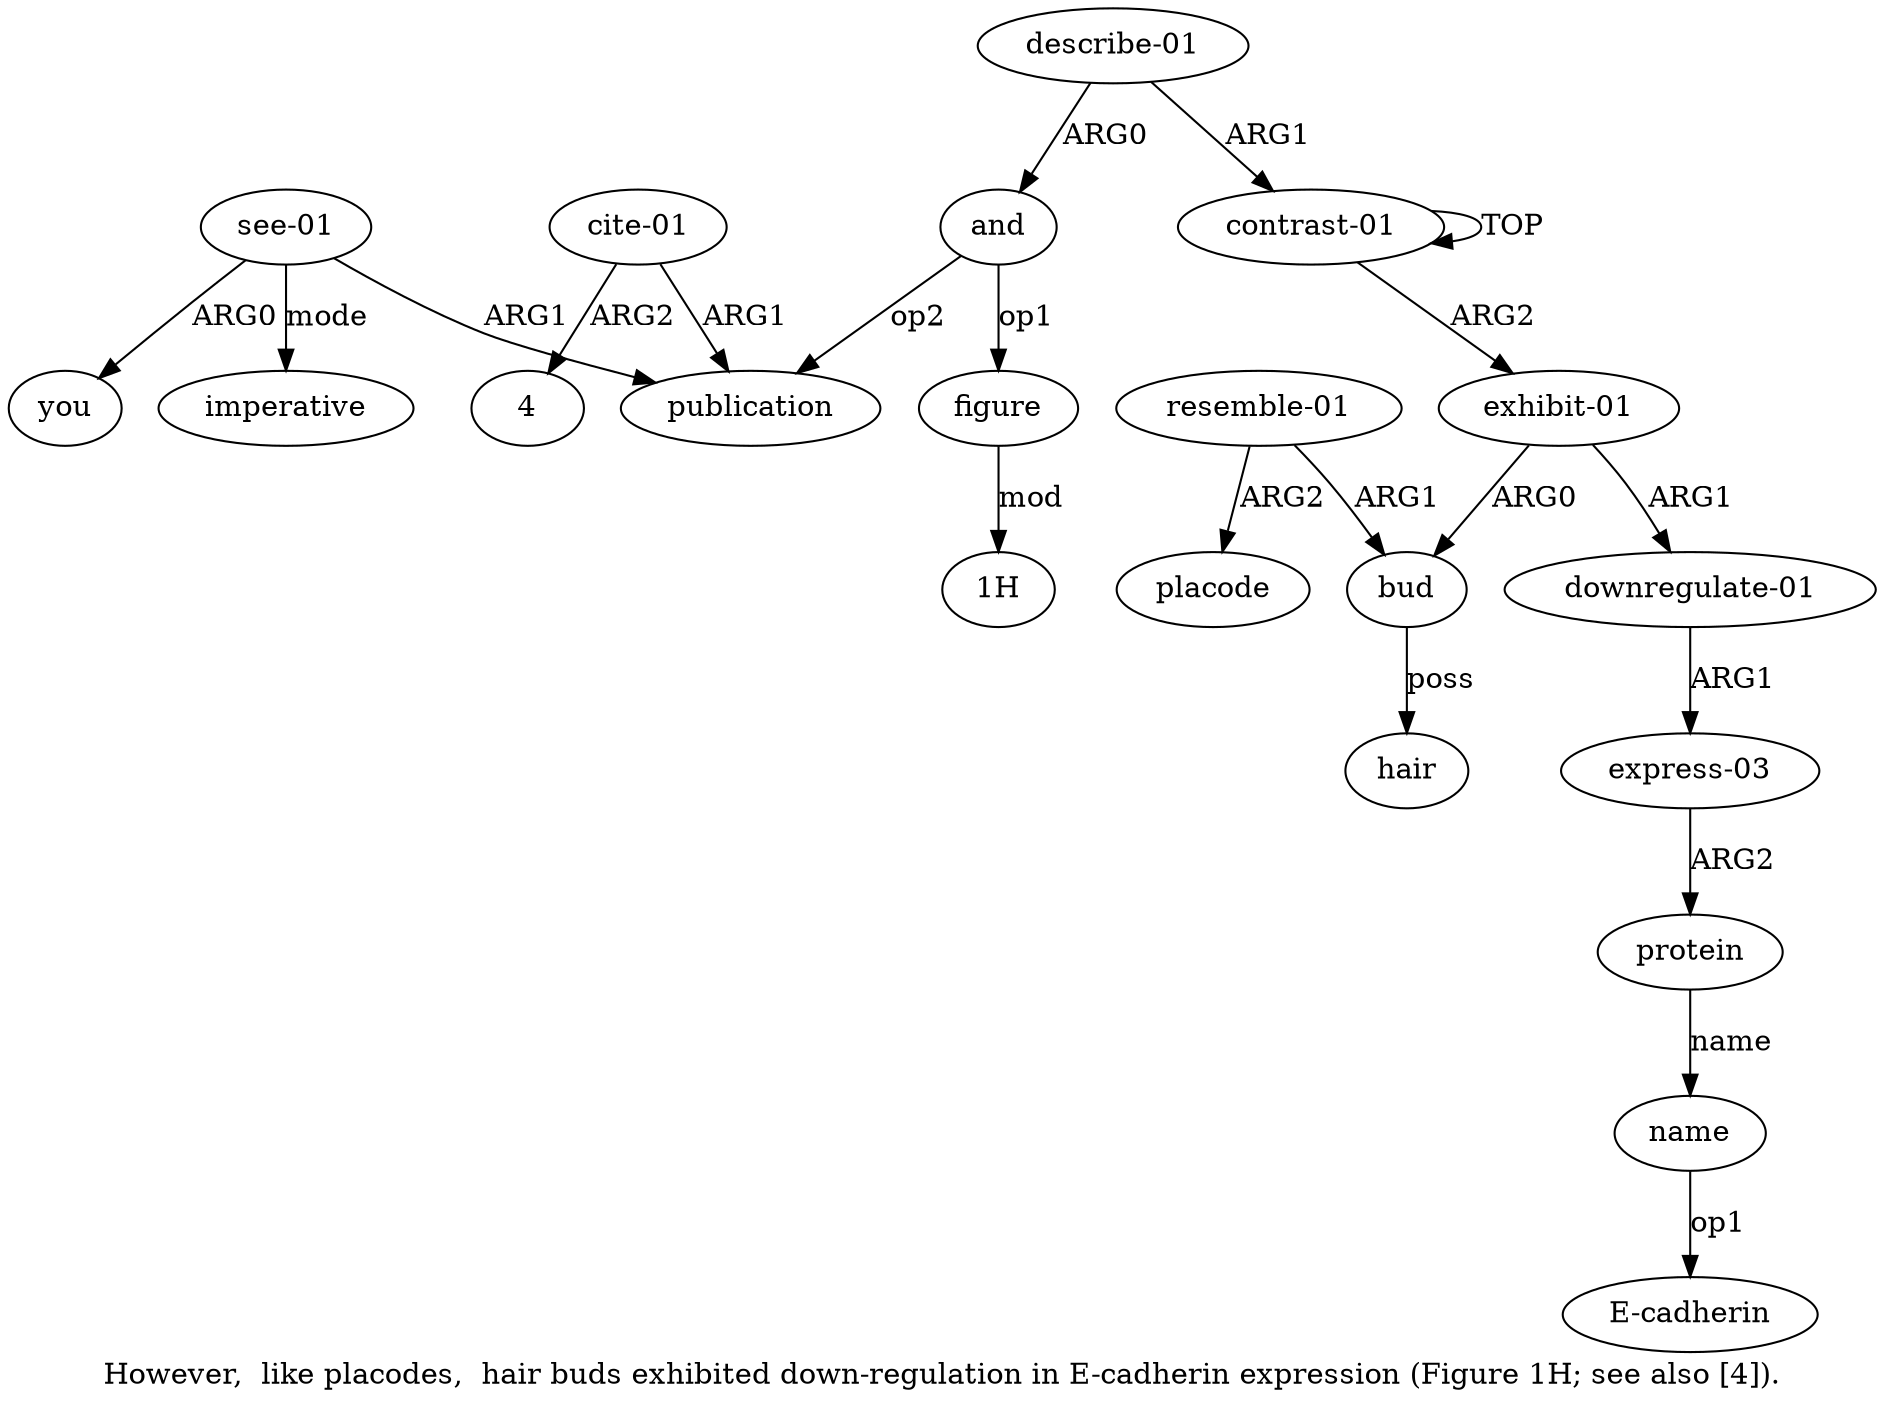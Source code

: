 digraph  {
	graph [label="However,  like placodes,  hair buds exhibited down-regulation in E-cadherin expression (Figure 1H; see also [4])."];
	node [label="\N"];
	a15	 [color=black,
		gold_ind=15,
		gold_label="see-01",
		label="see-01",
		test_ind=15,
		test_label="see-01"];
	a16	 [color=black,
		gold_ind=16,
		gold_label=you,
		label=you,
		test_ind=16,
		test_label=you];
	a15 -> a16 [key=0,
	color=black,
	gold_label=ARG0,
	label=ARG0,
	test_label=ARG0];
a13 [color=black,
	gold_ind=13,
	gold_label=publication,
	label=publication,
	test_ind=13,
	test_label=publication];
a15 -> a13 [key=0,
color=black,
gold_label=ARG1,
label=ARG1,
test_label=ARG1];
"a15 imperative" [color=black,
gold_ind=-1,
gold_label=imperative,
label=imperative,
test_ind=-1,
test_label=imperative];
a15 -> "a15 imperative" [key=0,
color=black,
gold_label=mode,
label=mode,
test_label=mode];
a14 [color=black,
gold_ind=14,
gold_label="cite-01",
label="cite-01",
test_ind=14,
test_label="cite-01"];
a14 -> a13 [key=0,
color=black,
gold_label=ARG1,
label=ARG1,
test_label=ARG1];
"a14 4" [color=black,
gold_ind=-1,
gold_label=4,
label=4,
test_ind=-1,
test_label=4];
a14 -> "a14 4" [key=0,
color=black,
gold_label=ARG2,
label=ARG2,
test_label=ARG2];
a11 [color=black,
gold_ind=11,
gold_label=and,
label=and,
test_ind=11,
test_label=and];
a11 -> a13 [key=0,
color=black,
gold_label=op2,
label=op2,
test_label=op2];
a12 [color=black,
gold_ind=12,
gold_label=figure,
label=figure,
test_ind=12,
test_label=figure];
a11 -> a12 [key=0,
color=black,
gold_label=op1,
label=op1,
test_label=op1];
a10 [color=black,
gold_ind=10,
gold_label="describe-01",
label="describe-01",
test_ind=10,
test_label="describe-01"];
a10 -> a11 [key=0,
color=black,
gold_label=ARG0,
label=ARG0,
test_label=ARG0];
a0 [color=black,
gold_ind=0,
gold_label="contrast-01",
label="contrast-01",
test_ind=0,
test_label="contrast-01"];
a10 -> a0 [key=0,
color=black,
gold_label=ARG1,
label=ARG1,
test_label=ARG1];
"a12 1H" [color=black,
gold_ind=-1,
gold_label="1H",
label="1H",
test_ind=-1,
test_label="1H"];
a12 -> "a12 1H" [key=0,
color=black,
gold_label=mod,
label=mod,
test_label=mod];
a1 [color=black,
gold_ind=1,
gold_label="exhibit-01",
label="exhibit-01",
test_ind=1,
test_label="exhibit-01"];
a2 [color=black,
gold_ind=2,
gold_label=bud,
label=bud,
test_ind=2,
test_label=bud];
a1 -> a2 [key=0,
color=black,
gold_label=ARG0,
label=ARG0,
test_label=ARG0];
a6 [color=black,
gold_ind=6,
gold_label="downregulate-01",
label="downregulate-01",
test_ind=6,
test_label="downregulate-01"];
a1 -> a6 [key=0,
color=black,
gold_label=ARG1,
label=ARG1,
test_label=ARG1];
a0 -> a1 [key=0,
color=black,
gold_label=ARG2,
label=ARG2,
test_label=ARG2];
a0 -> a0 [key=0,
color=black,
gold_label=TOP,
label=TOP,
test_label=TOP];
a3 [color=black,
gold_ind=3,
gold_label=hair,
label=hair,
test_ind=3,
test_label=hair];
a2 -> a3 [key=0,
color=black,
gold_label=poss,
label=poss,
test_label=poss];
a5 [color=black,
gold_ind=5,
gold_label=placode,
label=placode,
test_ind=5,
test_label=placode];
a4 [color=black,
gold_ind=4,
gold_label="resemble-01",
label="resemble-01",
test_ind=4,
test_label="resemble-01"];
a4 -> a2 [key=0,
color=black,
gold_label=ARG1,
label=ARG1,
test_label=ARG1];
a4 -> a5 [key=0,
color=black,
gold_label=ARG2,
label=ARG2,
test_label=ARG2];
a7 [color=black,
gold_ind=7,
gold_label="express-03",
label="express-03",
test_ind=7,
test_label="express-03"];
a8 [color=black,
gold_ind=8,
gold_label=protein,
label=protein,
test_ind=8,
test_label=protein];
a7 -> a8 [key=0,
color=black,
gold_label=ARG2,
label=ARG2,
test_label=ARG2];
a6 -> a7 [key=0,
color=black,
gold_label=ARG1,
label=ARG1,
test_label=ARG1];
a9 [color=black,
gold_ind=9,
gold_label=name,
label=name,
test_ind=9,
test_label=name];
"a9 E-cadherin" [color=black,
gold_ind=-1,
gold_label="E-cadherin",
label="E-cadherin",
test_ind=-1,
test_label="E-cadherin"];
a9 -> "a9 E-cadherin" [key=0,
color=black,
gold_label=op1,
label=op1,
test_label=op1];
a8 -> a9 [key=0,
color=black,
gold_label=name,
label=name,
test_label=name];
}
